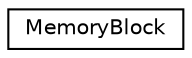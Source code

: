 digraph "Graphical Class Hierarchy"
{
  edge [fontname="Helvetica",fontsize="10",labelfontname="Helvetica",labelfontsize="10"];
  node [fontname="Helvetica",fontsize="10",shape=record];
  rankdir="LR";
  Node0 [label="MemoryBlock",height=0.2,width=0.4,color="black", fillcolor="white", style="filled",URL="$structMemoryBlock.html"];
}
